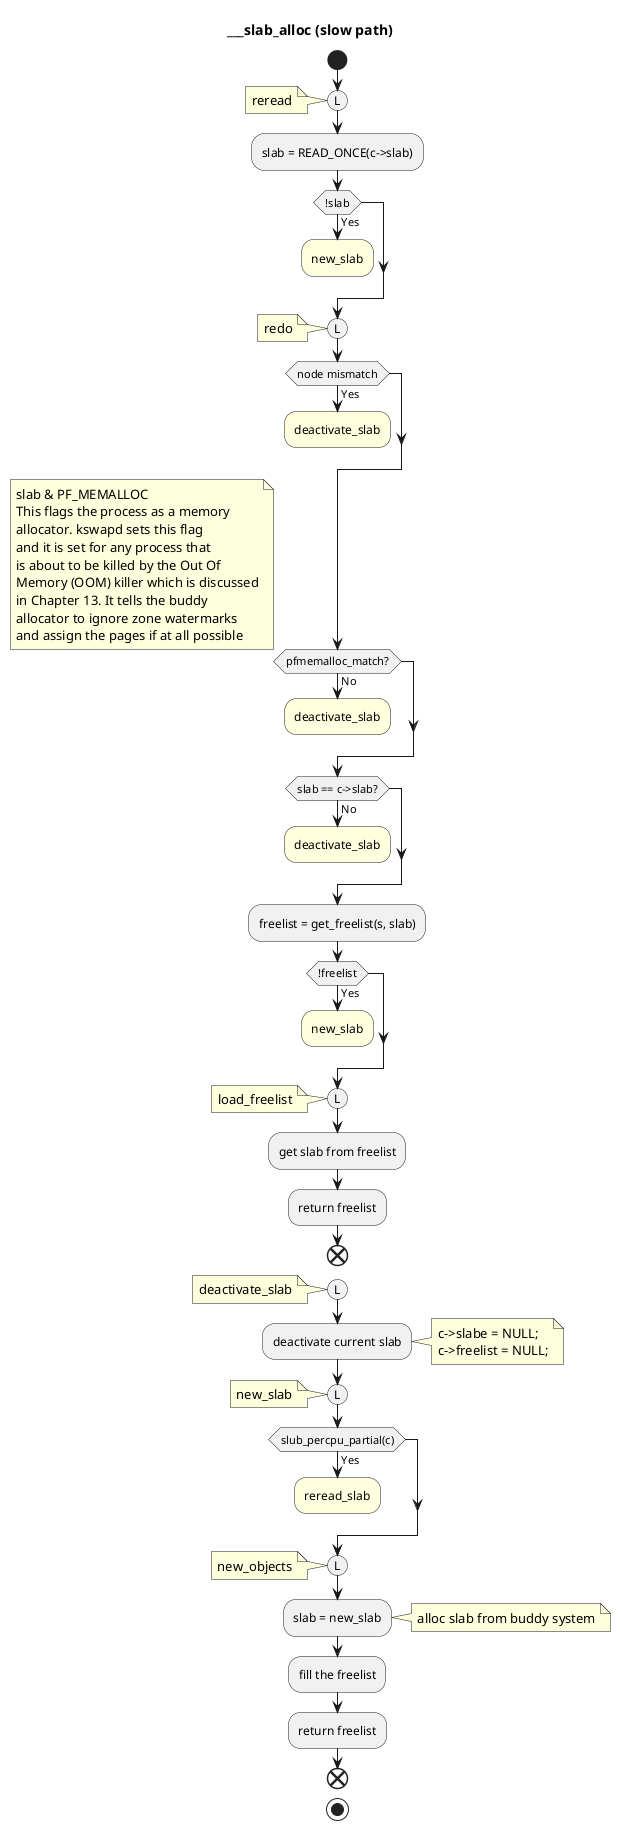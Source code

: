 @startuml
title ___slab_alloc (slow path)

start
(L)
note left:reread
:slab = READ_ONCE(c->slab);
if (!slab) then (Yes)
    #LightYellow:new_slab;
    -[hidden]->
    detach
    goto new_slab
endif

(L)
note left:redo
if (node mismatch) then (Yes)
    #LightYellow:deactivate_slab;
    -[hidden]->
    detach
    goto deactivate_slab
endif

if (pfmemalloc_match?) then (No)
note right
slab & PF_MEMALLOC
This flags the process as a memory
allocator. kswapd sets this flag
and it is set for any process that
is about to be killed by the Out Of
Memory (OOM) killer which is discussed
in Chapter 13. It tells the buddy
allocator to ignore zone watermarks
and assign the pages if at all possible
end note
    #LightYellow:deactivate_slab;
    -[hidden]->
    detach
    goto deactivate_slab
endif

if (slab == c->slab?) then (No)
    #LightYellow:deactivate_slab;
    -[hidden]->
    detach
    goto deactivate_slab
endif

:freelist = get_freelist(s, slab);
if (!freelist) then (Yes)
    #LightYellow:new_slab;
    -[hidden]->
    detach
    goto new_slab
endif

(L)
note left:load_freelist
:get slab from freelist;
:return freelist;
end

(L)
note left:deactivate_slab
:deactivate current slab;
note right
c->slabe = NULL;
c->freelist = NULL;
end note

(L)
note left:new_slab
if (slub_percpu_partial(c)) then (Yes)
    #LightYellow:reread_slab;
    -[hidden]->
    detach
    goto reread_slab
endif

(L)
note left:new_objects
:slab = new_slab;
note right
alloc slab from buddy system
end note

:fill the freelist;
:return freelist;
end

stop

@enduml
